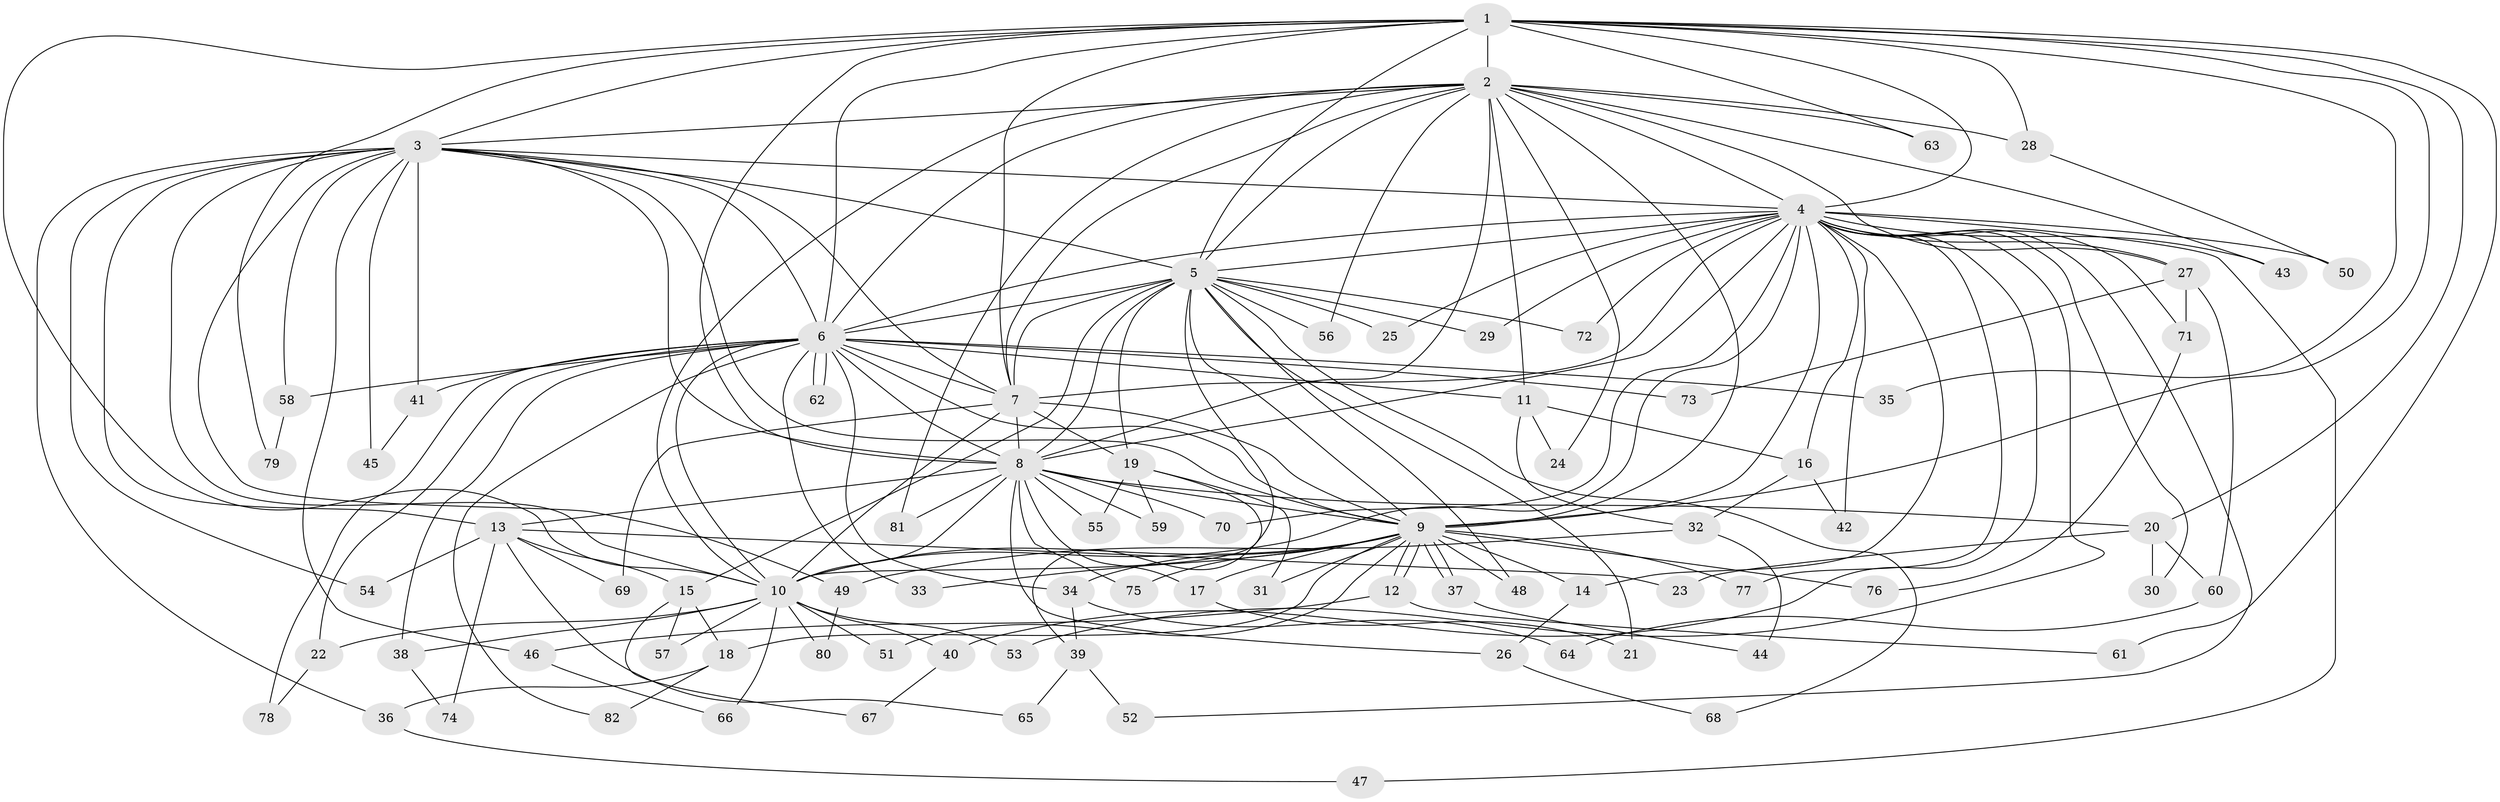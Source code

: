 // Generated by graph-tools (version 1.1) at 2025/11/02/27/25 16:11:01]
// undirected, 82 vertices, 189 edges
graph export_dot {
graph [start="1"]
  node [color=gray90,style=filled];
  1;
  2;
  3;
  4;
  5;
  6;
  7;
  8;
  9;
  10;
  11;
  12;
  13;
  14;
  15;
  16;
  17;
  18;
  19;
  20;
  21;
  22;
  23;
  24;
  25;
  26;
  27;
  28;
  29;
  30;
  31;
  32;
  33;
  34;
  35;
  36;
  37;
  38;
  39;
  40;
  41;
  42;
  43;
  44;
  45;
  46;
  47;
  48;
  49;
  50;
  51;
  52;
  53;
  54;
  55;
  56;
  57;
  58;
  59;
  60;
  61;
  62;
  63;
  64;
  65;
  66;
  67;
  68;
  69;
  70;
  71;
  72;
  73;
  74;
  75;
  76;
  77;
  78;
  79;
  80;
  81;
  82;
  1 -- 2;
  1 -- 3;
  1 -- 4;
  1 -- 5;
  1 -- 6;
  1 -- 7;
  1 -- 8;
  1 -- 9;
  1 -- 10;
  1 -- 20;
  1 -- 28;
  1 -- 35;
  1 -- 61;
  1 -- 63;
  1 -- 79;
  2 -- 3;
  2 -- 4;
  2 -- 5;
  2 -- 6;
  2 -- 7;
  2 -- 8;
  2 -- 9;
  2 -- 10;
  2 -- 11;
  2 -- 24;
  2 -- 27;
  2 -- 28;
  2 -- 43;
  2 -- 56;
  2 -- 63;
  2 -- 81;
  3 -- 4;
  3 -- 5;
  3 -- 6;
  3 -- 7;
  3 -- 8;
  3 -- 9;
  3 -- 10;
  3 -- 13;
  3 -- 36;
  3 -- 41;
  3 -- 45;
  3 -- 46;
  3 -- 49;
  3 -- 54;
  3 -- 58;
  4 -- 5;
  4 -- 6;
  4 -- 7;
  4 -- 8;
  4 -- 9;
  4 -- 10;
  4 -- 14;
  4 -- 16;
  4 -- 25;
  4 -- 27;
  4 -- 29;
  4 -- 30;
  4 -- 40;
  4 -- 42;
  4 -- 43;
  4 -- 47;
  4 -- 50;
  4 -- 52;
  4 -- 53;
  4 -- 70;
  4 -- 71;
  4 -- 72;
  4 -- 77;
  5 -- 6;
  5 -- 7;
  5 -- 8;
  5 -- 9;
  5 -- 10;
  5 -- 15;
  5 -- 19;
  5 -- 21;
  5 -- 25;
  5 -- 29;
  5 -- 48;
  5 -- 56;
  5 -- 68;
  5 -- 72;
  6 -- 7;
  6 -- 8;
  6 -- 9;
  6 -- 10;
  6 -- 11;
  6 -- 22;
  6 -- 33;
  6 -- 34;
  6 -- 35;
  6 -- 38;
  6 -- 41;
  6 -- 58;
  6 -- 62;
  6 -- 62;
  6 -- 73;
  6 -- 78;
  6 -- 82;
  7 -- 8;
  7 -- 9;
  7 -- 10;
  7 -- 19;
  7 -- 69;
  8 -- 9;
  8 -- 10;
  8 -- 13;
  8 -- 17;
  8 -- 20;
  8 -- 26;
  8 -- 55;
  8 -- 59;
  8 -- 70;
  8 -- 75;
  8 -- 81;
  9 -- 10;
  9 -- 12;
  9 -- 12;
  9 -- 14;
  9 -- 17;
  9 -- 18;
  9 -- 31;
  9 -- 33;
  9 -- 34;
  9 -- 37;
  9 -- 37;
  9 -- 48;
  9 -- 51;
  9 -- 75;
  9 -- 76;
  9 -- 77;
  10 -- 22;
  10 -- 38;
  10 -- 40;
  10 -- 51;
  10 -- 53;
  10 -- 57;
  10 -- 66;
  10 -- 80;
  11 -- 16;
  11 -- 24;
  11 -- 32;
  12 -- 46;
  12 -- 61;
  13 -- 15;
  13 -- 23;
  13 -- 54;
  13 -- 65;
  13 -- 69;
  13 -- 74;
  14 -- 26;
  15 -- 18;
  15 -- 57;
  15 -- 67;
  16 -- 32;
  16 -- 42;
  17 -- 21;
  18 -- 36;
  18 -- 82;
  19 -- 31;
  19 -- 39;
  19 -- 55;
  19 -- 59;
  20 -- 23;
  20 -- 30;
  20 -- 60;
  22 -- 78;
  26 -- 68;
  27 -- 60;
  27 -- 71;
  27 -- 73;
  28 -- 50;
  32 -- 44;
  32 -- 49;
  34 -- 39;
  34 -- 64;
  36 -- 47;
  37 -- 44;
  38 -- 74;
  39 -- 52;
  39 -- 65;
  40 -- 67;
  41 -- 45;
  46 -- 66;
  49 -- 80;
  58 -- 79;
  60 -- 64;
  71 -- 76;
}
